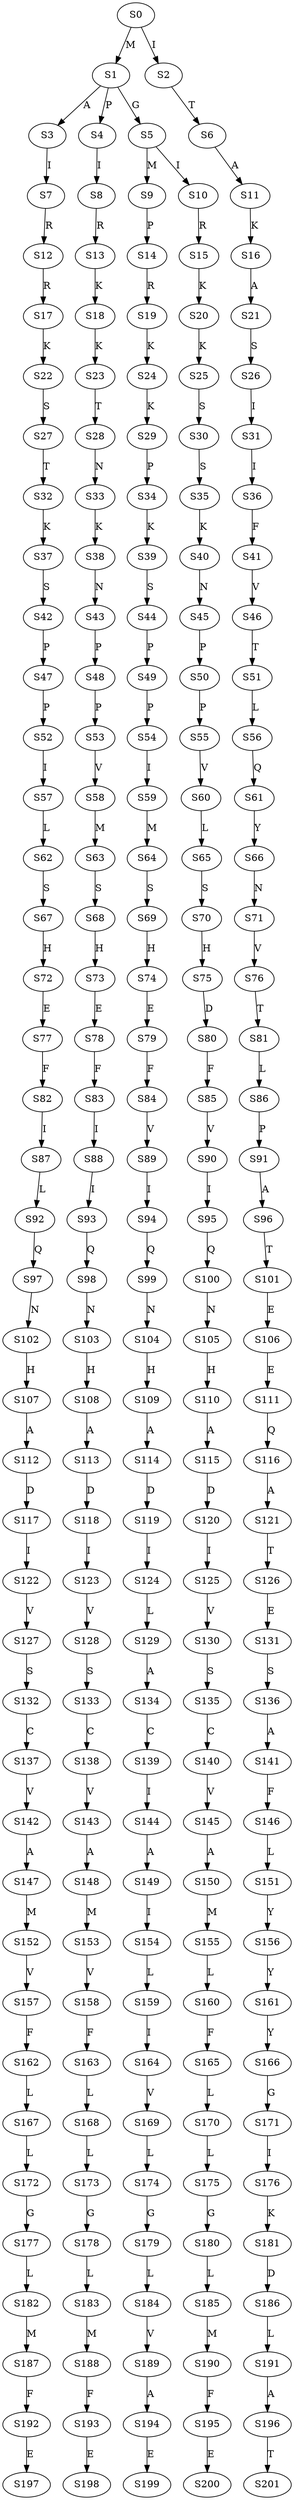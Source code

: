 strict digraph  {
	S0 -> S1 [ label = M ];
	S0 -> S2 [ label = I ];
	S1 -> S3 [ label = A ];
	S1 -> S4 [ label = P ];
	S1 -> S5 [ label = G ];
	S2 -> S6 [ label = T ];
	S3 -> S7 [ label = I ];
	S4 -> S8 [ label = I ];
	S5 -> S9 [ label = M ];
	S5 -> S10 [ label = I ];
	S6 -> S11 [ label = A ];
	S7 -> S12 [ label = R ];
	S8 -> S13 [ label = R ];
	S9 -> S14 [ label = P ];
	S10 -> S15 [ label = R ];
	S11 -> S16 [ label = K ];
	S12 -> S17 [ label = R ];
	S13 -> S18 [ label = K ];
	S14 -> S19 [ label = R ];
	S15 -> S20 [ label = K ];
	S16 -> S21 [ label = A ];
	S17 -> S22 [ label = K ];
	S18 -> S23 [ label = K ];
	S19 -> S24 [ label = K ];
	S20 -> S25 [ label = K ];
	S21 -> S26 [ label = S ];
	S22 -> S27 [ label = S ];
	S23 -> S28 [ label = T ];
	S24 -> S29 [ label = K ];
	S25 -> S30 [ label = S ];
	S26 -> S31 [ label = I ];
	S27 -> S32 [ label = T ];
	S28 -> S33 [ label = N ];
	S29 -> S34 [ label = P ];
	S30 -> S35 [ label = S ];
	S31 -> S36 [ label = I ];
	S32 -> S37 [ label = K ];
	S33 -> S38 [ label = K ];
	S34 -> S39 [ label = K ];
	S35 -> S40 [ label = K ];
	S36 -> S41 [ label = F ];
	S37 -> S42 [ label = S ];
	S38 -> S43 [ label = N ];
	S39 -> S44 [ label = S ];
	S40 -> S45 [ label = N ];
	S41 -> S46 [ label = V ];
	S42 -> S47 [ label = P ];
	S43 -> S48 [ label = P ];
	S44 -> S49 [ label = P ];
	S45 -> S50 [ label = P ];
	S46 -> S51 [ label = T ];
	S47 -> S52 [ label = P ];
	S48 -> S53 [ label = P ];
	S49 -> S54 [ label = P ];
	S50 -> S55 [ label = P ];
	S51 -> S56 [ label = L ];
	S52 -> S57 [ label = I ];
	S53 -> S58 [ label = V ];
	S54 -> S59 [ label = I ];
	S55 -> S60 [ label = V ];
	S56 -> S61 [ label = Q ];
	S57 -> S62 [ label = L ];
	S58 -> S63 [ label = M ];
	S59 -> S64 [ label = M ];
	S60 -> S65 [ label = L ];
	S61 -> S66 [ label = Y ];
	S62 -> S67 [ label = S ];
	S63 -> S68 [ label = S ];
	S64 -> S69 [ label = S ];
	S65 -> S70 [ label = S ];
	S66 -> S71 [ label = N ];
	S67 -> S72 [ label = H ];
	S68 -> S73 [ label = H ];
	S69 -> S74 [ label = H ];
	S70 -> S75 [ label = H ];
	S71 -> S76 [ label = V ];
	S72 -> S77 [ label = E ];
	S73 -> S78 [ label = E ];
	S74 -> S79 [ label = E ];
	S75 -> S80 [ label = D ];
	S76 -> S81 [ label = T ];
	S77 -> S82 [ label = F ];
	S78 -> S83 [ label = F ];
	S79 -> S84 [ label = F ];
	S80 -> S85 [ label = F ];
	S81 -> S86 [ label = L ];
	S82 -> S87 [ label = I ];
	S83 -> S88 [ label = I ];
	S84 -> S89 [ label = V ];
	S85 -> S90 [ label = V ];
	S86 -> S91 [ label = P ];
	S87 -> S92 [ label = L ];
	S88 -> S93 [ label = I ];
	S89 -> S94 [ label = I ];
	S90 -> S95 [ label = I ];
	S91 -> S96 [ label = A ];
	S92 -> S97 [ label = Q ];
	S93 -> S98 [ label = Q ];
	S94 -> S99 [ label = Q ];
	S95 -> S100 [ label = Q ];
	S96 -> S101 [ label = T ];
	S97 -> S102 [ label = N ];
	S98 -> S103 [ label = N ];
	S99 -> S104 [ label = N ];
	S100 -> S105 [ label = N ];
	S101 -> S106 [ label = E ];
	S102 -> S107 [ label = H ];
	S103 -> S108 [ label = H ];
	S104 -> S109 [ label = H ];
	S105 -> S110 [ label = H ];
	S106 -> S111 [ label = E ];
	S107 -> S112 [ label = A ];
	S108 -> S113 [ label = A ];
	S109 -> S114 [ label = A ];
	S110 -> S115 [ label = A ];
	S111 -> S116 [ label = Q ];
	S112 -> S117 [ label = D ];
	S113 -> S118 [ label = D ];
	S114 -> S119 [ label = D ];
	S115 -> S120 [ label = D ];
	S116 -> S121 [ label = A ];
	S117 -> S122 [ label = I ];
	S118 -> S123 [ label = I ];
	S119 -> S124 [ label = I ];
	S120 -> S125 [ label = I ];
	S121 -> S126 [ label = T ];
	S122 -> S127 [ label = V ];
	S123 -> S128 [ label = V ];
	S124 -> S129 [ label = L ];
	S125 -> S130 [ label = V ];
	S126 -> S131 [ label = E ];
	S127 -> S132 [ label = S ];
	S128 -> S133 [ label = S ];
	S129 -> S134 [ label = A ];
	S130 -> S135 [ label = S ];
	S131 -> S136 [ label = S ];
	S132 -> S137 [ label = C ];
	S133 -> S138 [ label = C ];
	S134 -> S139 [ label = C ];
	S135 -> S140 [ label = C ];
	S136 -> S141 [ label = A ];
	S137 -> S142 [ label = V ];
	S138 -> S143 [ label = V ];
	S139 -> S144 [ label = I ];
	S140 -> S145 [ label = V ];
	S141 -> S146 [ label = F ];
	S142 -> S147 [ label = A ];
	S143 -> S148 [ label = A ];
	S144 -> S149 [ label = A ];
	S145 -> S150 [ label = A ];
	S146 -> S151 [ label = L ];
	S147 -> S152 [ label = M ];
	S148 -> S153 [ label = M ];
	S149 -> S154 [ label = I ];
	S150 -> S155 [ label = M ];
	S151 -> S156 [ label = Y ];
	S152 -> S157 [ label = V ];
	S153 -> S158 [ label = V ];
	S154 -> S159 [ label = L ];
	S155 -> S160 [ label = L ];
	S156 -> S161 [ label = Y ];
	S157 -> S162 [ label = F ];
	S158 -> S163 [ label = F ];
	S159 -> S164 [ label = I ];
	S160 -> S165 [ label = F ];
	S161 -> S166 [ label = Y ];
	S162 -> S167 [ label = L ];
	S163 -> S168 [ label = L ];
	S164 -> S169 [ label = V ];
	S165 -> S170 [ label = L ];
	S166 -> S171 [ label = G ];
	S167 -> S172 [ label = L ];
	S168 -> S173 [ label = L ];
	S169 -> S174 [ label = L ];
	S170 -> S175 [ label = L ];
	S171 -> S176 [ label = I ];
	S172 -> S177 [ label = G ];
	S173 -> S178 [ label = G ];
	S174 -> S179 [ label = G ];
	S175 -> S180 [ label = G ];
	S176 -> S181 [ label = K ];
	S177 -> S182 [ label = L ];
	S178 -> S183 [ label = L ];
	S179 -> S184 [ label = L ];
	S180 -> S185 [ label = L ];
	S181 -> S186 [ label = D ];
	S182 -> S187 [ label = M ];
	S183 -> S188 [ label = M ];
	S184 -> S189 [ label = V ];
	S185 -> S190 [ label = M ];
	S186 -> S191 [ label = L ];
	S187 -> S192 [ label = F ];
	S188 -> S193 [ label = F ];
	S189 -> S194 [ label = A ];
	S190 -> S195 [ label = F ];
	S191 -> S196 [ label = A ];
	S192 -> S197 [ label = E ];
	S193 -> S198 [ label = E ];
	S194 -> S199 [ label = E ];
	S195 -> S200 [ label = E ];
	S196 -> S201 [ label = T ];
}
